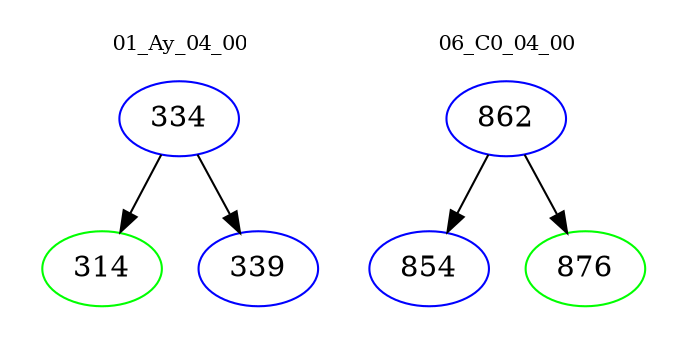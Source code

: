 digraph{
subgraph cluster_0 {
color = white
label = "01_Ay_04_00";
fontsize=10;
T0_334 [label="334", color="blue"]
T0_334 -> T0_314 [color="black"]
T0_314 [label="314", color="green"]
T0_334 -> T0_339 [color="black"]
T0_339 [label="339", color="blue"]
}
subgraph cluster_1 {
color = white
label = "06_C0_04_00";
fontsize=10;
T1_862 [label="862", color="blue"]
T1_862 -> T1_854 [color="black"]
T1_854 [label="854", color="blue"]
T1_862 -> T1_876 [color="black"]
T1_876 [label="876", color="green"]
}
}
